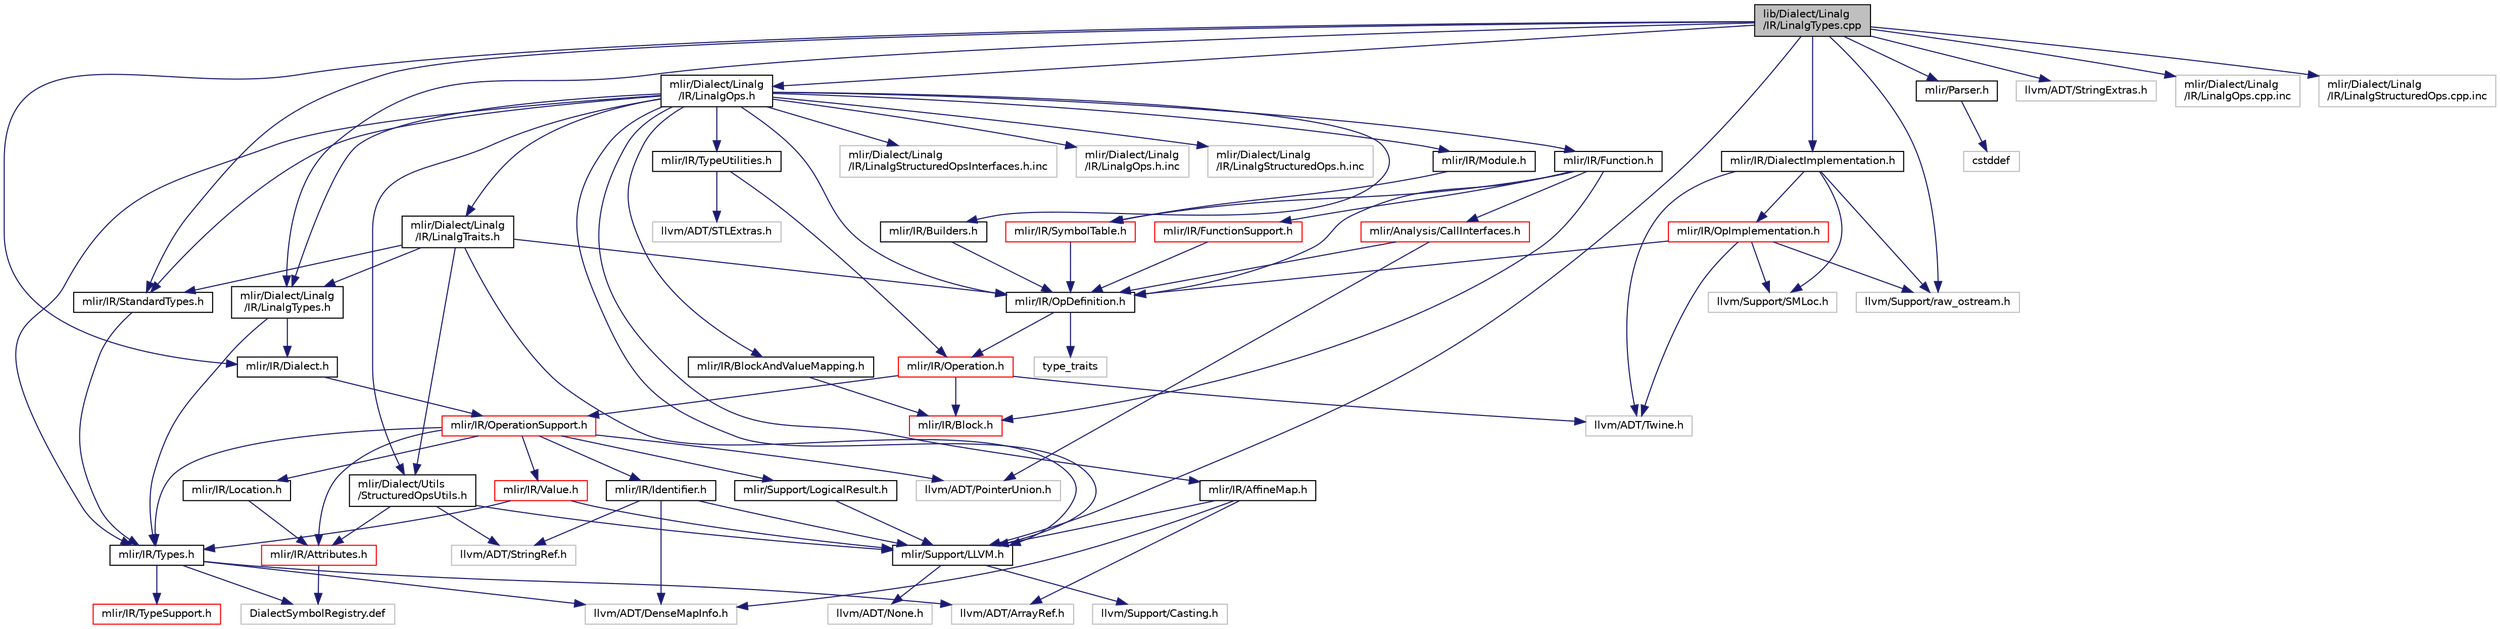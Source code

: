 digraph "lib/Dialect/Linalg/IR/LinalgTypes.cpp"
{
  bgcolor="transparent";
  edge [fontname="Helvetica",fontsize="10",labelfontname="Helvetica",labelfontsize="10"];
  node [fontname="Helvetica",fontsize="10",shape=record];
  Node0 [label="lib/Dialect/Linalg\l/IR/LinalgTypes.cpp",height=0.2,width=0.4,color="black", fillcolor="grey75", style="filled", fontcolor="black"];
  Node0 -> Node1 [color="midnightblue",fontsize="10",style="solid",fontname="Helvetica"];
  Node1 [label="mlir/Dialect/Linalg\l/IR/LinalgTypes.h",height=0.2,width=0.4,color="black",URL="$LinalgTypes_8h.html"];
  Node1 -> Node2 [color="midnightblue",fontsize="10",style="solid",fontname="Helvetica"];
  Node2 [label="mlir/IR/Dialect.h",height=0.2,width=0.4,color="black",URL="$IR_2Dialect_8h.html"];
  Node2 -> Node3 [color="midnightblue",fontsize="10",style="solid",fontname="Helvetica"];
  Node3 [label="mlir/IR/OperationSupport.h",height=0.2,width=0.4,color="red",URL="$OperationSupport_8h.html"];
  Node3 -> Node4 [color="midnightblue",fontsize="10",style="solid",fontname="Helvetica"];
  Node4 [label="mlir/IR/Attributes.h",height=0.2,width=0.4,color="red",URL="$Attributes_8h.html"];
  Node4 -> Node24 [color="midnightblue",fontsize="10",style="solid",fontname="Helvetica"];
  Node24 [label="DialectSymbolRegistry.def",height=0.2,width=0.4,color="grey75"];
  Node3 -> Node25 [color="midnightblue",fontsize="10",style="solid",fontname="Helvetica"];
  Node25 [label="mlir/IR/Identifier.h",height=0.2,width=0.4,color="black",URL="$Identifier_8h.html"];
  Node25 -> Node7 [color="midnightblue",fontsize="10",style="solid",fontname="Helvetica"];
  Node7 [label="mlir/Support/LLVM.h",height=0.2,width=0.4,color="black",URL="$LLVM_8h.html"];
  Node7 -> Node8 [color="midnightblue",fontsize="10",style="solid",fontname="Helvetica"];
  Node8 [label="llvm/ADT/None.h",height=0.2,width=0.4,color="grey75"];
  Node7 -> Node9 [color="midnightblue",fontsize="10",style="solid",fontname="Helvetica"];
  Node9 [label="llvm/Support/Casting.h",height=0.2,width=0.4,color="grey75"];
  Node25 -> Node26 [color="midnightblue",fontsize="10",style="solid",fontname="Helvetica"];
  Node26 [label="llvm/ADT/DenseMapInfo.h",height=0.2,width=0.4,color="grey75"];
  Node25 -> Node27 [color="midnightblue",fontsize="10",style="solid",fontname="Helvetica"];
  Node27 [label="llvm/ADT/StringRef.h",height=0.2,width=0.4,color="grey75"];
  Node3 -> Node28 [color="midnightblue",fontsize="10",style="solid",fontname="Helvetica"];
  Node28 [label="mlir/IR/Location.h",height=0.2,width=0.4,color="black",URL="$Location_8h.html"];
  Node28 -> Node4 [color="midnightblue",fontsize="10",style="solid",fontname="Helvetica"];
  Node3 -> Node29 [color="midnightblue",fontsize="10",style="solid",fontname="Helvetica"];
  Node29 [label="mlir/IR/Types.h",height=0.2,width=0.4,color="black",URL="$Types_8h.html"];
  Node29 -> Node30 [color="midnightblue",fontsize="10",style="solid",fontname="Helvetica"];
  Node30 [label="mlir/IR/TypeSupport.h",height=0.2,width=0.4,color="red",URL="$TypeSupport_8h.html"];
  Node29 -> Node31 [color="midnightblue",fontsize="10",style="solid",fontname="Helvetica"];
  Node31 [label="llvm/ADT/ArrayRef.h",height=0.2,width=0.4,color="grey75"];
  Node29 -> Node26 [color="midnightblue",fontsize="10",style="solid",fontname="Helvetica"];
  Node29 -> Node24 [color="midnightblue",fontsize="10",style="solid",fontname="Helvetica"];
  Node3 -> Node32 [color="midnightblue",fontsize="10",style="solid",fontname="Helvetica"];
  Node32 [label="mlir/IR/Value.h",height=0.2,width=0.4,color="red",URL="$Value_8h.html"];
  Node32 -> Node29 [color="midnightblue",fontsize="10",style="solid",fontname="Helvetica"];
  Node32 -> Node7 [color="midnightblue",fontsize="10",style="solid",fontname="Helvetica"];
  Node3 -> Node14 [color="midnightblue",fontsize="10",style="solid",fontname="Helvetica"];
  Node14 [label="mlir/Support/LogicalResult.h",height=0.2,width=0.4,color="black",URL="$LogicalResult_8h.html"];
  Node14 -> Node7 [color="midnightblue",fontsize="10",style="solid",fontname="Helvetica"];
  Node3 -> Node35 [color="midnightblue",fontsize="10",style="solid",fontname="Helvetica"];
  Node35 [label="llvm/ADT/PointerUnion.h",height=0.2,width=0.4,color="grey75"];
  Node1 -> Node29 [color="midnightblue",fontsize="10",style="solid",fontname="Helvetica"];
  Node0 -> Node37 [color="midnightblue",fontsize="10",style="solid",fontname="Helvetica"];
  Node37 [label="mlir/Dialect/Linalg\l/IR/LinalgOps.h",height=0.2,width=0.4,color="black",URL="$LinalgOps_8h.html"];
  Node37 -> Node38 [color="midnightblue",fontsize="10",style="solid",fontname="Helvetica"];
  Node38 [label="mlir/Dialect/Linalg\l/IR/LinalgTraits.h",height=0.2,width=0.4,color="black",URL="$LinalgTraits_8h.html"];
  Node38 -> Node1 [color="midnightblue",fontsize="10",style="solid",fontname="Helvetica"];
  Node38 -> Node39 [color="midnightblue",fontsize="10",style="solid",fontname="Helvetica"];
  Node39 [label="mlir/Dialect/Utils\l/StructuredOpsUtils.h",height=0.2,width=0.4,color="black",URL="$StructuredOpsUtils_8h.html"];
  Node39 -> Node4 [color="midnightblue",fontsize="10",style="solid",fontname="Helvetica"];
  Node39 -> Node7 [color="midnightblue",fontsize="10",style="solid",fontname="Helvetica"];
  Node39 -> Node27 [color="midnightblue",fontsize="10",style="solid",fontname="Helvetica"];
  Node38 -> Node40 [color="midnightblue",fontsize="10",style="solid",fontname="Helvetica"];
  Node40 [label="mlir/IR/OpDefinition.h",height=0.2,width=0.4,color="black",URL="$OpDefinition_8h.html"];
  Node40 -> Node41 [color="midnightblue",fontsize="10",style="solid",fontname="Helvetica"];
  Node41 [label="mlir/IR/Operation.h",height=0.2,width=0.4,color="red",URL="$Operation_8h.html"];
  Node41 -> Node42 [color="midnightblue",fontsize="10",style="solid",fontname="Helvetica"];
  Node42 [label="mlir/IR/Block.h",height=0.2,width=0.4,color="red",URL="$Block_8h.html"];
  Node41 -> Node3 [color="midnightblue",fontsize="10",style="solid",fontname="Helvetica"];
  Node41 -> Node49 [color="midnightblue",fontsize="10",style="solid",fontname="Helvetica"];
  Node49 [label="llvm/ADT/Twine.h",height=0.2,width=0.4,color="grey75"];
  Node40 -> Node50 [color="midnightblue",fontsize="10",style="solid",fontname="Helvetica"];
  Node50 [label="type_traits",height=0.2,width=0.4,color="grey75"];
  Node38 -> Node51 [color="midnightblue",fontsize="10",style="solid",fontname="Helvetica"];
  Node51 [label="mlir/IR/StandardTypes.h",height=0.2,width=0.4,color="black",URL="$StandardTypes_8h.html"];
  Node51 -> Node29 [color="midnightblue",fontsize="10",style="solid",fontname="Helvetica"];
  Node38 -> Node7 [color="midnightblue",fontsize="10",style="solid",fontname="Helvetica"];
  Node37 -> Node1 [color="midnightblue",fontsize="10",style="solid",fontname="Helvetica"];
  Node37 -> Node39 [color="midnightblue",fontsize="10",style="solid",fontname="Helvetica"];
  Node37 -> Node52 [color="midnightblue",fontsize="10",style="solid",fontname="Helvetica"];
  Node52 [label="mlir/IR/AffineMap.h",height=0.2,width=0.4,color="black",URL="$AffineMap_8h.html"];
  Node52 -> Node7 [color="midnightblue",fontsize="10",style="solid",fontname="Helvetica"];
  Node52 -> Node31 [color="midnightblue",fontsize="10",style="solid",fontname="Helvetica"];
  Node52 -> Node26 [color="midnightblue",fontsize="10",style="solid",fontname="Helvetica"];
  Node37 -> Node53 [color="midnightblue",fontsize="10",style="solid",fontname="Helvetica"];
  Node53 [label="mlir/IR/BlockAndValueMapping.h",height=0.2,width=0.4,color="black",URL="$BlockAndValueMapping_8h.html"];
  Node53 -> Node42 [color="midnightblue",fontsize="10",style="solid",fontname="Helvetica"];
  Node37 -> Node54 [color="midnightblue",fontsize="10",style="solid",fontname="Helvetica"];
  Node54 [label="mlir/IR/Builders.h",height=0.2,width=0.4,color="black",URL="$IR_2Builders_8h.html"];
  Node54 -> Node40 [color="midnightblue",fontsize="10",style="solid",fontname="Helvetica"];
  Node37 -> Node55 [color="midnightblue",fontsize="10",style="solid",fontname="Helvetica"];
  Node55 [label="mlir/IR/Function.h",height=0.2,width=0.4,color="black",URL="$Function_8h.html"];
  Node55 -> Node56 [color="midnightblue",fontsize="10",style="solid",fontname="Helvetica"];
  Node56 [label="mlir/Analysis/CallInterfaces.h",height=0.2,width=0.4,color="red",URL="$CallInterfaces_8h.html"];
  Node56 -> Node40 [color="midnightblue",fontsize="10",style="solid",fontname="Helvetica"];
  Node56 -> Node35 [color="midnightblue",fontsize="10",style="solid",fontname="Helvetica"];
  Node55 -> Node42 [color="midnightblue",fontsize="10",style="solid",fontname="Helvetica"];
  Node55 -> Node58 [color="midnightblue",fontsize="10",style="solid",fontname="Helvetica"];
  Node58 [label="mlir/IR/FunctionSupport.h",height=0.2,width=0.4,color="red",URL="$FunctionSupport_8h.html"];
  Node58 -> Node40 [color="midnightblue",fontsize="10",style="solid",fontname="Helvetica"];
  Node55 -> Node40 [color="midnightblue",fontsize="10",style="solid",fontname="Helvetica"];
  Node55 -> Node60 [color="midnightblue",fontsize="10",style="solid",fontname="Helvetica"];
  Node60 [label="mlir/IR/SymbolTable.h",height=0.2,width=0.4,color="red",URL="$SymbolTable_8h.html"];
  Node60 -> Node40 [color="midnightblue",fontsize="10",style="solid",fontname="Helvetica"];
  Node37 -> Node62 [color="midnightblue",fontsize="10",style="solid",fontname="Helvetica"];
  Node62 [label="mlir/IR/Module.h",height=0.2,width=0.4,color="black",URL="$Module_8h.html"];
  Node62 -> Node60 [color="midnightblue",fontsize="10",style="solid",fontname="Helvetica"];
  Node37 -> Node40 [color="midnightblue",fontsize="10",style="solid",fontname="Helvetica"];
  Node37 -> Node51 [color="midnightblue",fontsize="10",style="solid",fontname="Helvetica"];
  Node37 -> Node63 [color="midnightblue",fontsize="10",style="solid",fontname="Helvetica"];
  Node63 [label="mlir/IR/TypeUtilities.h",height=0.2,width=0.4,color="black",URL="$TypeUtilities_8h.html"];
  Node63 -> Node41 [color="midnightblue",fontsize="10",style="solid",fontname="Helvetica"];
  Node63 -> Node16 [color="midnightblue",fontsize="10",style="solid",fontname="Helvetica"];
  Node16 [label="llvm/ADT/STLExtras.h",height=0.2,width=0.4,color="grey75"];
  Node37 -> Node29 [color="midnightblue",fontsize="10",style="solid",fontname="Helvetica"];
  Node37 -> Node7 [color="midnightblue",fontsize="10",style="solid",fontname="Helvetica"];
  Node37 -> Node64 [color="midnightblue",fontsize="10",style="solid",fontname="Helvetica"];
  Node64 [label="mlir/Dialect/Linalg\l/IR/LinalgStructuredOpsInterfaces.h.inc",height=0.2,width=0.4,color="grey75"];
  Node37 -> Node65 [color="midnightblue",fontsize="10",style="solid",fontname="Helvetica"];
  Node65 [label="mlir/Dialect/Linalg\l/IR/LinalgOps.h.inc",height=0.2,width=0.4,color="grey75"];
  Node37 -> Node66 [color="midnightblue",fontsize="10",style="solid",fontname="Helvetica"];
  Node66 [label="mlir/Dialect/Linalg\l/IR/LinalgStructuredOps.h.inc",height=0.2,width=0.4,color="grey75"];
  Node0 -> Node2 [color="midnightblue",fontsize="10",style="solid",fontname="Helvetica"];
  Node0 -> Node67 [color="midnightblue",fontsize="10",style="solid",fontname="Helvetica"];
  Node67 [label="mlir/IR/DialectImplementation.h",height=0.2,width=0.4,color="black",URL="$DialectImplementation_8h.html"];
  Node67 -> Node68 [color="midnightblue",fontsize="10",style="solid",fontname="Helvetica"];
  Node68 [label="mlir/IR/OpImplementation.h",height=0.2,width=0.4,color="red",URL="$OpImplementation_8h.html"];
  Node68 -> Node40 [color="midnightblue",fontsize="10",style="solid",fontname="Helvetica"];
  Node68 -> Node49 [color="midnightblue",fontsize="10",style="solid",fontname="Helvetica"];
  Node68 -> Node70 [color="midnightblue",fontsize="10",style="solid",fontname="Helvetica"];
  Node70 [label="llvm/Support/SMLoc.h",height=0.2,width=0.4,color="grey75"];
  Node68 -> Node71 [color="midnightblue",fontsize="10",style="solid",fontname="Helvetica"];
  Node71 [label="llvm/Support/raw_ostream.h",height=0.2,width=0.4,color="grey75"];
  Node67 -> Node49 [color="midnightblue",fontsize="10",style="solid",fontname="Helvetica"];
  Node67 -> Node70 [color="midnightblue",fontsize="10",style="solid",fontname="Helvetica"];
  Node67 -> Node71 [color="midnightblue",fontsize="10",style="solid",fontname="Helvetica"];
  Node0 -> Node51 [color="midnightblue",fontsize="10",style="solid",fontname="Helvetica"];
  Node0 -> Node73 [color="midnightblue",fontsize="10",style="solid",fontname="Helvetica"];
  Node73 [label="mlir/Parser.h",height=0.2,width=0.4,color="black",URL="$Parser_8h.html"];
  Node73 -> Node74 [color="midnightblue",fontsize="10",style="solid",fontname="Helvetica"];
  Node74 [label="cstddef",height=0.2,width=0.4,color="grey75"];
  Node0 -> Node7 [color="midnightblue",fontsize="10",style="solid",fontname="Helvetica"];
  Node0 -> Node75 [color="midnightblue",fontsize="10",style="solid",fontname="Helvetica"];
  Node75 [label="llvm/ADT/StringExtras.h",height=0.2,width=0.4,color="grey75"];
  Node0 -> Node71 [color="midnightblue",fontsize="10",style="solid",fontname="Helvetica"];
  Node0 -> Node76 [color="midnightblue",fontsize="10",style="solid",fontname="Helvetica"];
  Node76 [label="mlir/Dialect/Linalg\l/IR/LinalgOps.cpp.inc",height=0.2,width=0.4,color="grey75"];
  Node0 -> Node77 [color="midnightblue",fontsize="10",style="solid",fontname="Helvetica"];
  Node77 [label="mlir/Dialect/Linalg\l/IR/LinalgStructuredOps.cpp.inc",height=0.2,width=0.4,color="grey75"];
}
